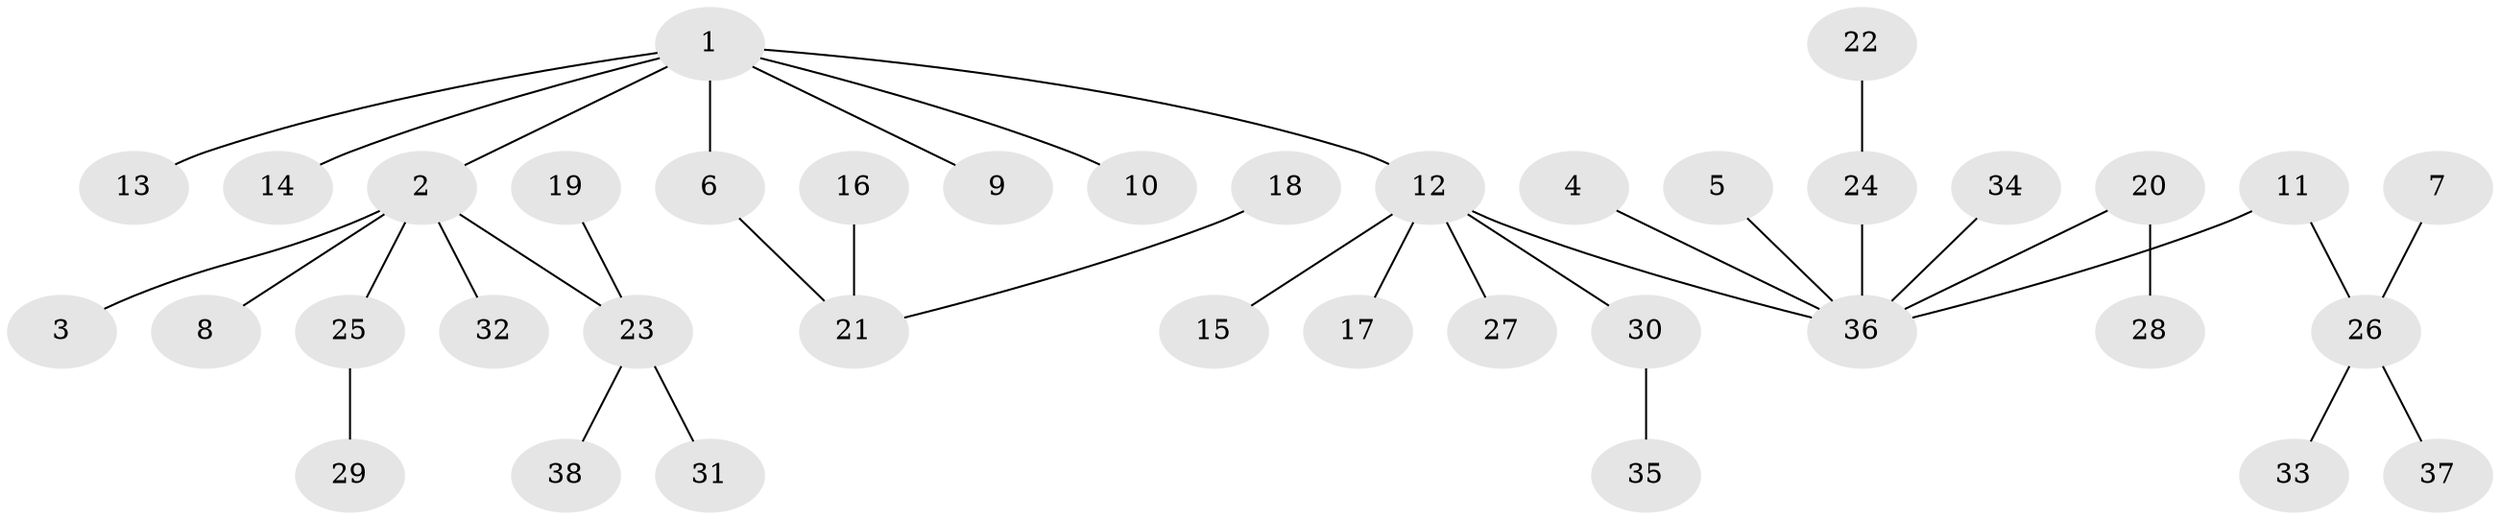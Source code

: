 // original degree distribution, {2: 0.24, 7: 0.013333333333333334, 5: 0.05333333333333334, 4: 0.04, 3: 0.16, 1: 0.49333333333333335}
// Generated by graph-tools (version 1.1) at 2025/48/03/06/25 01:48:57]
// undirected, 38 vertices, 37 edges
graph export_dot {
graph [start="1"]
  node [color=gray90,style=filled];
  1;
  2;
  3;
  4;
  5;
  6;
  7;
  8;
  9;
  10;
  11;
  12;
  13;
  14;
  15;
  16;
  17;
  18;
  19;
  20;
  21;
  22;
  23;
  24;
  25;
  26;
  27;
  28;
  29;
  30;
  31;
  32;
  33;
  34;
  35;
  36;
  37;
  38;
  1 -- 2 [weight=1.0];
  1 -- 6 [weight=1.0];
  1 -- 9 [weight=1.0];
  1 -- 10 [weight=1.0];
  1 -- 12 [weight=1.0];
  1 -- 13 [weight=1.0];
  1 -- 14 [weight=1.0];
  2 -- 3 [weight=1.0];
  2 -- 8 [weight=1.0];
  2 -- 23 [weight=1.0];
  2 -- 25 [weight=1.0];
  2 -- 32 [weight=1.0];
  4 -- 36 [weight=1.0];
  5 -- 36 [weight=1.0];
  6 -- 21 [weight=1.0];
  7 -- 26 [weight=1.0];
  11 -- 26 [weight=1.0];
  11 -- 36 [weight=1.0];
  12 -- 15 [weight=1.0];
  12 -- 17 [weight=1.0];
  12 -- 27 [weight=1.0];
  12 -- 30 [weight=1.0];
  12 -- 36 [weight=1.0];
  16 -- 21 [weight=1.0];
  18 -- 21 [weight=1.0];
  19 -- 23 [weight=1.0];
  20 -- 28 [weight=1.0];
  20 -- 36 [weight=1.0];
  22 -- 24 [weight=1.0];
  23 -- 31 [weight=1.0];
  23 -- 38 [weight=1.0];
  24 -- 36 [weight=1.0];
  25 -- 29 [weight=1.0];
  26 -- 33 [weight=1.0];
  26 -- 37 [weight=1.0];
  30 -- 35 [weight=1.0];
  34 -- 36 [weight=1.0];
}
